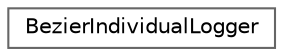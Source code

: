 digraph "Graphical Class Hierarchy"
{
 // LATEX_PDF_SIZE
  bgcolor="transparent";
  edge [fontname=Helvetica,fontsize=10,labelfontname=Helvetica,labelfontsize=10];
  node [fontname=Helvetica,fontsize=10,shape=box,height=0.2,width=0.4];
  rankdir="LR";
  Node0 [id="Node000000",label="BezierIndividualLogger",height=0.2,width=0.4,color="grey40", fillcolor="white", style="filled",URL="$struct_bezier_individual_logger.html",tooltip="Logger class for logging during parallel GA run."];
}
